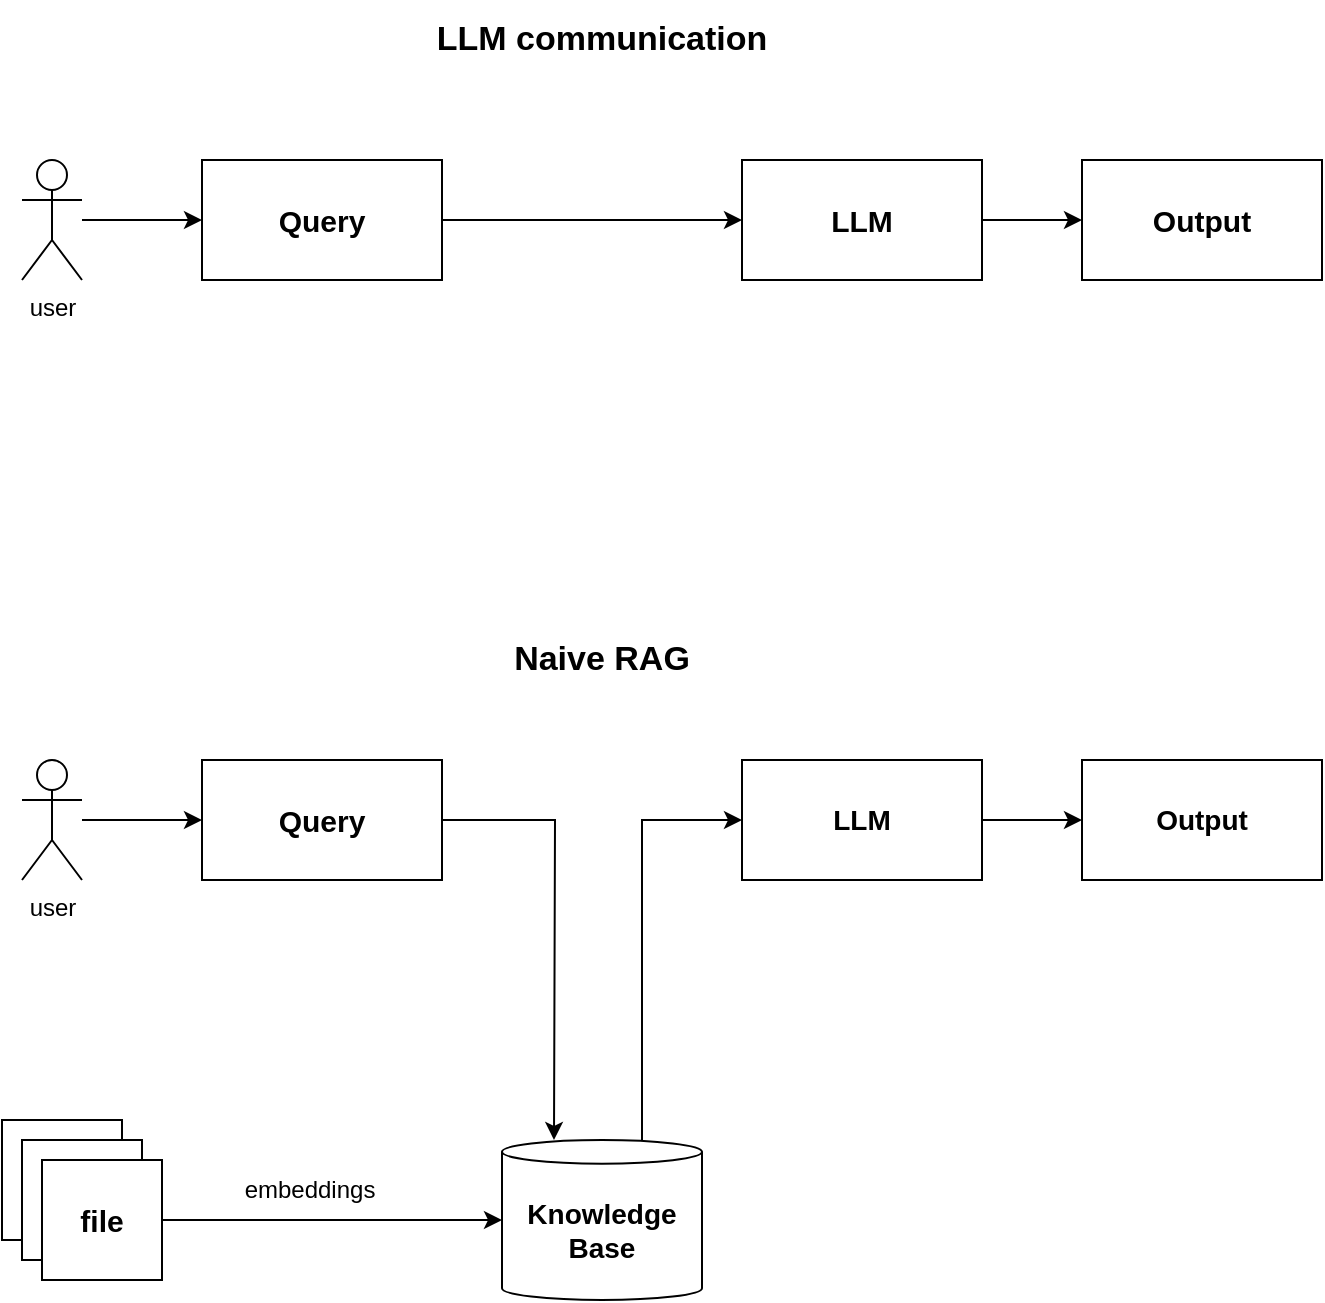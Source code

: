 <mxfile version="25.0.2" pages="2">
  <diagram name="Page-1" id="Nr0mj8FMoeknKjMMot2P">
    <mxGraphModel dx="1035" dy="732" grid="1" gridSize="10" guides="1" tooltips="1" connect="1" arrows="1" fold="1" page="1" pageScale="1" pageWidth="827" pageHeight="1169" math="0" shadow="0">
      <root>
        <mxCell id="0" />
        <mxCell id="1" parent="0" />
        <mxCell id="_LRZq63PhA1nvD9614o2-3" style="edgeStyle=orthogonalEdgeStyle;rounded=0;orthogonalLoop=1;jettySize=auto;html=1;" edge="1" parent="1" source="_LRZq63PhA1nvD9614o2-1" target="_LRZq63PhA1nvD9614o2-2">
          <mxGeometry relative="1" as="geometry" />
        </mxCell>
        <mxCell id="_LRZq63PhA1nvD9614o2-1" value="user" style="shape=umlActor;verticalLabelPosition=bottom;verticalAlign=top;html=1;outlineConnect=0;" vertex="1" parent="1">
          <mxGeometry x="110" y="120" width="30" height="60" as="geometry" />
        </mxCell>
        <mxCell id="_LRZq63PhA1nvD9614o2-5" style="edgeStyle=orthogonalEdgeStyle;rounded=0;orthogonalLoop=1;jettySize=auto;html=1;" edge="1" parent="1" source="_LRZq63PhA1nvD9614o2-2" target="_LRZq63PhA1nvD9614o2-4">
          <mxGeometry relative="1" as="geometry" />
        </mxCell>
        <mxCell id="_LRZq63PhA1nvD9614o2-2" value="Query" style="rounded=0;whiteSpace=wrap;html=1;fontStyle=1;fontSize=15;" vertex="1" parent="1">
          <mxGeometry x="200" y="120" width="120" height="60" as="geometry" />
        </mxCell>
        <mxCell id="_LRZq63PhA1nvD9614o2-8" value="" style="edgeStyle=orthogonalEdgeStyle;rounded=0;orthogonalLoop=1;jettySize=auto;html=1;" edge="1" parent="1" source="_LRZq63PhA1nvD9614o2-4" target="_LRZq63PhA1nvD9614o2-7">
          <mxGeometry relative="1" as="geometry" />
        </mxCell>
        <mxCell id="_LRZq63PhA1nvD9614o2-4" value="LLM" style="rounded=0;whiteSpace=wrap;html=1;fontStyle=1;fontSize=15;" vertex="1" parent="1">
          <mxGeometry x="470" y="120" width="120" height="60" as="geometry" />
        </mxCell>
        <mxCell id="_LRZq63PhA1nvD9614o2-7" value="Output" style="whiteSpace=wrap;html=1;fontSize=15;rounded=0;fontStyle=1;" vertex="1" parent="1">
          <mxGeometry x="640" y="120" width="120" height="60" as="geometry" />
        </mxCell>
        <mxCell id="_LRZq63PhA1nvD9614o2-11" style="edgeStyle=orthogonalEdgeStyle;rounded=0;orthogonalLoop=1;jettySize=auto;html=1;" edge="1" parent="1" source="_LRZq63PhA1nvD9614o2-9" target="_LRZq63PhA1nvD9614o2-10">
          <mxGeometry relative="1" as="geometry" />
        </mxCell>
        <mxCell id="_LRZq63PhA1nvD9614o2-9" value="user" style="shape=umlActor;verticalLabelPosition=bottom;verticalAlign=top;html=1;outlineConnect=0;" vertex="1" parent="1">
          <mxGeometry x="110" y="420" width="30" height="60" as="geometry" />
        </mxCell>
        <mxCell id="_LRZq63PhA1nvD9614o2-10" value="Query" style="rounded=0;whiteSpace=wrap;html=1;fontStyle=1;fontSize=15;" vertex="1" parent="1">
          <mxGeometry x="200" y="420" width="120" height="60" as="geometry" />
        </mxCell>
        <mxCell id="_LRZq63PhA1nvD9614o2-22" value="" style="edgeStyle=orthogonalEdgeStyle;rounded=0;orthogonalLoop=1;jettySize=auto;html=1;entryX=0;entryY=0.5;entryDx=0;entryDy=0;exitX=0.7;exitY=0;exitDx=0;exitDy=0;exitPerimeter=0;" edge="1" parent="1" source="_LRZq63PhA1nvD9614o2-12" target="_LRZq63PhA1nvD9614o2-21">
          <mxGeometry relative="1" as="geometry" />
        </mxCell>
        <mxCell id="_LRZq63PhA1nvD9614o2-12" value="Knowledge&lt;div&gt;Base&lt;/div&gt;" style="shape=cylinder3;whiteSpace=wrap;html=1;boundedLbl=1;backgroundOutline=1;size=5.917;fontStyle=1;fontSize=14;" vertex="1" parent="1">
          <mxGeometry x="350" y="610" width="100" height="80" as="geometry" />
        </mxCell>
        <mxCell id="_LRZq63PhA1nvD9614o2-14" value="file" style="rounded=0;whiteSpace=wrap;html=1;fontSize=15;fontStyle=1" vertex="1" parent="1">
          <mxGeometry x="100" y="600" width="60" height="60" as="geometry" />
        </mxCell>
        <mxCell id="_LRZq63PhA1nvD9614o2-15" value="file" style="rounded=0;whiteSpace=wrap;html=1;fontSize=15;fontStyle=1" vertex="1" parent="1">
          <mxGeometry x="110" y="610" width="60" height="60" as="geometry" />
        </mxCell>
        <mxCell id="_LRZq63PhA1nvD9614o2-16" value="file" style="rounded=0;whiteSpace=wrap;html=1;fontSize=15;fontStyle=1" vertex="1" parent="1">
          <mxGeometry x="120" y="620" width="60" height="60" as="geometry" />
        </mxCell>
        <mxCell id="_LRZq63PhA1nvD9614o2-17" style="edgeStyle=orthogonalEdgeStyle;rounded=0;orthogonalLoop=1;jettySize=auto;html=1;entryX=0;entryY=0.5;entryDx=0;entryDy=0;entryPerimeter=0;" edge="1" parent="1" source="_LRZq63PhA1nvD9614o2-16" target="_LRZq63PhA1nvD9614o2-12">
          <mxGeometry relative="1" as="geometry" />
        </mxCell>
        <mxCell id="_LRZq63PhA1nvD9614o2-18" value="embeddings" style="text;html=1;align=center;verticalAlign=middle;whiteSpace=wrap;rounded=0;" vertex="1" parent="1">
          <mxGeometry x="224" y="620" width="60" height="30" as="geometry" />
        </mxCell>
        <mxCell id="_LRZq63PhA1nvD9614o2-19" style="edgeStyle=orthogonalEdgeStyle;rounded=0;orthogonalLoop=1;jettySize=auto;html=1;" edge="1" parent="1" source="_LRZq63PhA1nvD9614o2-10">
          <mxGeometry relative="1" as="geometry">
            <mxPoint x="376" y="610" as="targetPoint" />
          </mxGeometry>
        </mxCell>
        <mxCell id="_LRZq63PhA1nvD9614o2-24" value="" style="edgeStyle=orthogonalEdgeStyle;rounded=0;orthogonalLoop=1;jettySize=auto;html=1;" edge="1" parent="1" source="_LRZq63PhA1nvD9614o2-21" target="_LRZq63PhA1nvD9614o2-23">
          <mxGeometry relative="1" as="geometry" />
        </mxCell>
        <mxCell id="_LRZq63PhA1nvD9614o2-21" value="LLM" style="whiteSpace=wrap;html=1;fontSize=14;fontStyle=1;" vertex="1" parent="1">
          <mxGeometry x="470" y="420" width="120" height="60" as="geometry" />
        </mxCell>
        <mxCell id="_LRZq63PhA1nvD9614o2-23" value="Output" style="whiteSpace=wrap;html=1;fontSize=14;fontStyle=1;" vertex="1" parent="1">
          <mxGeometry x="640" y="420" width="120" height="60" as="geometry" />
        </mxCell>
        <mxCell id="_LRZq63PhA1nvD9614o2-26" value="Naive RAG" style="text;html=1;align=center;verticalAlign=middle;whiteSpace=wrap;rounded=0;fontStyle=1;fontSize=17;" vertex="1" parent="1">
          <mxGeometry x="310" y="350" width="180" height="40" as="geometry" />
        </mxCell>
        <mxCell id="_LRZq63PhA1nvD9614o2-27" value="LLM communication" style="text;html=1;align=center;verticalAlign=middle;whiteSpace=wrap;rounded=0;fontStyle=1;fontSize=17;" vertex="1" parent="1">
          <mxGeometry x="310" y="40" width="180" height="40" as="geometry" />
        </mxCell>
      </root>
    </mxGraphModel>
  </diagram>
  <diagram id="WMXm-fH3nblUfq3Je1sE" name="Page-2">
    <mxGraphModel dx="2380" dy="3366" grid="1" gridSize="10" guides="1" tooltips="1" connect="1" arrows="1" fold="1" page="1" pageScale="1" pageWidth="827" pageHeight="1169" math="0" shadow="0">
      <root>
        <mxCell id="0" />
        <mxCell id="1" parent="0" />
        <mxCell id="hyFRk_iTAqqbhXKSXIri-7" style="edgeStyle=orthogonalEdgeStyle;rounded=0;orthogonalLoop=1;jettySize=auto;html=1;" edge="1" parent="1" source="hyFRk_iTAqqbhXKSXIri-8" target="hyFRk_iTAqqbhXKSXIri-9">
          <mxGeometry relative="1" as="geometry" />
        </mxCell>
        <mxCell id="hyFRk_iTAqqbhXKSXIri-8" value="user" style="shape=umlActor;verticalLabelPosition=bottom;verticalAlign=top;html=1;outlineConnect=0;" vertex="1" parent="1">
          <mxGeometry x="40" y="-660" width="30" height="60" as="geometry" />
        </mxCell>
        <mxCell id="hyFRk_iTAqqbhXKSXIri-22" style="edgeStyle=orthogonalEdgeStyle;rounded=0;orthogonalLoop=1;jettySize=auto;html=1;" edge="1" parent="1" source="hyFRk_iTAqqbhXKSXIri-9" target="hyFRk_iTAqqbhXKSXIri-21">
          <mxGeometry relative="1" as="geometry" />
        </mxCell>
        <mxCell id="hyFRk_iTAqqbhXKSXIri-9" value="Query" style="rounded=0;whiteSpace=wrap;html=1;fontStyle=1;fontSize=15;fillColor=#f5f5f5;fontColor=#333333;strokeColor=#666666;" vertex="1" parent="1">
          <mxGeometry x="130" y="-660" width="120" height="60" as="geometry" />
        </mxCell>
        <mxCell id="hyFRk_iTAqqbhXKSXIri-28" style="edgeStyle=orthogonalEdgeStyle;rounded=0;orthogonalLoop=1;jettySize=auto;html=1;entryX=0;entryY=0.5;entryDx=0;entryDy=0;" edge="1" parent="1" source="hyFRk_iTAqqbhXKSXIri-11" target="hyFRk_iTAqqbhXKSXIri-27">
          <mxGeometry relative="1" as="geometry">
            <Array as="points">
              <mxPoint x="850" y="-710" />
              <mxPoint x="850" y="-560" />
            </Array>
          </mxGeometry>
        </mxCell>
        <mxCell id="hyFRk_iTAqqbhXKSXIri-11" value="Stock Market Data" style="rounded=0;whiteSpace=wrap;html=1;fontStyle=1;fontSize=15;fillColor=#fff2cc;strokeColor=#d6b656;" vertex="1" parent="1">
          <mxGeometry x="570" y="-740" width="226" height="60" as="geometry" />
        </mxCell>
        <mxCell id="hyFRk_iTAqqbhXKSXIri-29" style="edgeStyle=orthogonalEdgeStyle;rounded=0;orthogonalLoop=1;jettySize=auto;html=1;entryX=0;entryY=0.5;entryDx=0;entryDy=0;" edge="1" parent="1" source="hyFRk_iTAqqbhXKSXIri-12" target="hyFRk_iTAqqbhXKSXIri-27">
          <mxGeometry relative="1" as="geometry">
            <Array as="points">
              <mxPoint x="850" y="-550" />
              <mxPoint x="850" y="-560" />
            </Array>
          </mxGeometry>
        </mxCell>
        <mxCell id="hyFRk_iTAqqbhXKSXIri-12" value="Wether Data" style="rounded=0;whiteSpace=wrap;html=1;fontStyle=1;fontSize=15;fillColor=#fff2cc;strokeColor=#d6b656;" vertex="1" parent="1">
          <mxGeometry x="570" y="-580" width="226" height="60" as="geometry" />
        </mxCell>
        <mxCell id="hyFRk_iTAqqbhXKSXIri-23" style="edgeStyle=orthogonalEdgeStyle;rounded=0;orthogonalLoop=1;jettySize=auto;html=1;entryX=0;entryY=0.5;entryDx=0;entryDy=0;" edge="1" parent="1" source="hyFRk_iTAqqbhXKSXIri-21" target="hyFRk_iTAqqbhXKSXIri-11">
          <mxGeometry relative="1" as="geometry">
            <Array as="points">
              <mxPoint x="470" y="-630" />
              <mxPoint x="470" y="-710" />
            </Array>
          </mxGeometry>
        </mxCell>
        <mxCell id="hyFRk_iTAqqbhXKSXIri-24" style="edgeStyle=orthogonalEdgeStyle;rounded=0;orthogonalLoop=1;jettySize=auto;html=1;entryX=0;entryY=0.5;entryDx=0;entryDy=0;" edge="1" parent="1" source="hyFRk_iTAqqbhXKSXIri-21" target="hyFRk_iTAqqbhXKSXIri-12">
          <mxGeometry relative="1" as="geometry">
            <Array as="points">
              <mxPoint x="470" y="-630" />
              <mxPoint x="470" y="-550" />
            </Array>
          </mxGeometry>
        </mxCell>
        <mxCell id="GIj4NygPF28K2fbcSwnI-7" style="edgeStyle=orthogonalEdgeStyle;rounded=0;orthogonalLoop=1;jettySize=auto;html=1;" edge="1" parent="1" source="hyFRk_iTAqqbhXKSXIri-21" target="GIj4NygPF28K2fbcSwnI-6">
          <mxGeometry relative="1" as="geometry" />
        </mxCell>
        <mxCell id="GIj4NygPF28K2fbcSwnI-8" style="edgeStyle=orthogonalEdgeStyle;rounded=0;orthogonalLoop=1;jettySize=auto;html=1;entryX=0;entryY=0.5;entryDx=0;entryDy=0;" edge="1" parent="1" source="hyFRk_iTAqqbhXKSXIri-21" target="GIj4NygPF28K2fbcSwnI-5">
          <mxGeometry relative="1" as="geometry">
            <Array as="points">
              <mxPoint x="470" y="-630" />
              <mxPoint x="470" y="-460" />
            </Array>
          </mxGeometry>
        </mxCell>
        <mxCell id="hyFRk_iTAqqbhXKSXIri-21" value="LLM" style="rounded=0;whiteSpace=wrap;html=1;fontStyle=1;fontSize=15;fillColor=#d5e8d4;strokeColor=#82b366;" vertex="1" parent="1">
          <mxGeometry x="300" y="-660" width="120" height="60" as="geometry" />
        </mxCell>
        <mxCell id="hyFRk_iTAqqbhXKSXIri-25" value="stock" style="text;html=1;align=center;verticalAlign=middle;whiteSpace=wrap;rounded=0;fontSize=14;fontStyle=1" vertex="1" parent="1">
          <mxGeometry x="470" y="-740" width="90" height="30" as="geometry" />
        </mxCell>
        <mxCell id="hyFRk_iTAqqbhXKSXIri-26" value="weather" style="text;html=1;align=center;verticalAlign=middle;whiteSpace=wrap;rounded=0;fontSize=14;fontStyle=1" vertex="1" parent="1">
          <mxGeometry x="470" y="-580" width="90" height="30" as="geometry" />
        </mxCell>
        <mxCell id="hyFRk_iTAqqbhXKSXIri-32" value="" style="edgeStyle=orthogonalEdgeStyle;rounded=0;orthogonalLoop=1;jettySize=auto;html=1;" edge="1" parent="1" source="hyFRk_iTAqqbhXKSXIri-27" target="hyFRk_iTAqqbhXKSXIri-31">
          <mxGeometry relative="1" as="geometry" />
        </mxCell>
        <mxCell id="hyFRk_iTAqqbhXKSXIri-27" value="LLM" style="rounded=0;whiteSpace=wrap;html=1;fontStyle=1;fontSize=15;fillColor=#d5e8d4;strokeColor=#82b366;" vertex="1" parent="1">
          <mxGeometry x="1010" y="-595" width="120" height="60" as="geometry" />
        </mxCell>
        <mxCell id="hyFRk_iTAqqbhXKSXIri-30" value="polish" style="text;html=1;align=center;verticalAlign=middle;whiteSpace=wrap;rounded=0;fontSize=14;fontStyle=1" vertex="1" parent="1">
          <mxGeometry x="890" y="-599" width="90" height="30" as="geometry" />
        </mxCell>
        <mxCell id="hyFRk_iTAqqbhXKSXIri-31" value="Output" style="ellipse;whiteSpace=wrap;html=1;fontSize=15;rounded=0;fontStyle=1;fillColor=#e1d5e7;strokeColor=#9673a6;" vertex="1" parent="1">
          <mxGeometry x="1170" y="-605" width="80" height="80" as="geometry" />
        </mxCell>
        <mxCell id="GIj4NygPF28K2fbcSwnI-1" value="Agentic RAG" style="text;html=1;align=center;verticalAlign=middle;whiteSpace=wrap;rounded=0;fontStyle=1;fontSize=17;" vertex="1" parent="1">
          <mxGeometry x="593" y="-820" width="180" height="40" as="geometry" />
        </mxCell>
        <mxCell id="GIj4NygPF28K2fbcSwnI-2" value="&lt;div&gt;You are a helpful assistant capable of answering questions on various topics.&amp;nbsp;&lt;span style=&quot;background-color: initial;&quot;&gt;You must not use your internal knowledge or information to answer questions.&lt;/span&gt;&lt;/div&gt;&lt;div&gt;&lt;br&gt;&lt;/div&gt;&lt;div&gt;Instructions:&lt;/div&gt;&lt;div&gt;Think &lt;b&gt;step-by-step to create a plan&lt;/b&gt;.&lt;/div&gt;&lt;div&gt;Use only the following available tools to find information.&lt;/div&gt;&lt;div&gt;&lt;br&gt;&lt;/div&gt;&lt;div&gt;Tools Available:&lt;/div&gt;&lt;div&gt;stock_tool, web_search_tool, weather_tool, wikipedia_tool&lt;/div&gt;" style="rounded=0;whiteSpace=wrap;html=1;fontSize=14;fillColor=#ffe6cc;strokeColor=#d79b00;" vertex="1" parent="1">
          <mxGeometry x="-80" y="-1252" width="530" height="170" as="geometry" />
        </mxCell>
        <mxCell id="GIj4NygPF28K2fbcSwnI-3" value="Guidelines for Responses:&lt;br&gt;&lt;br&gt;&lt;b&gt;Format 1&lt;/b&gt;: If the question cannot be answered with the available tools, use this format:&lt;br&gt;{{&quot;answer&quot;: &quot;No appropriate tool available&quot;}}&lt;br&gt;&lt;br&gt;&lt;b&gt;Format 2:&lt;/b&gt; If you need to run tools to obtain the information, use this format:&lt;br&gt;{{&quot;actions&quot;: [{{ &quot;action&quot; : tool name, &quot;arguments&quot; : dictionary of argument values}}}}]&lt;br&gt;&lt;br&gt;&lt;b&gt;Format 3&lt;/b&gt;: If you can answer the question using the responses from the tools, use this format:&lt;br&gt;{{&quot;answer&quot;: &quot;your response to the question&quot;, &quot;explanation&quot;: &quot;provide your explanation here&quot;}}" style="rounded=0;whiteSpace=wrap;html=1;fillColor=#ffe6cc;strokeColor=#d79b00;fontSize=13;" vertex="1" parent="1">
          <mxGeometry x="-80" y="-1075" width="530" height="204" as="geometry" />
        </mxCell>
        <mxCell id="GIj4NygPF28K2fbcSwnI-13" style="edgeStyle=orthogonalEdgeStyle;rounded=0;orthogonalLoop=1;jettySize=auto;html=1;entryX=0;entryY=0.5;entryDx=0;entryDy=0;" edge="1" parent="1" source="GIj4NygPF28K2fbcSwnI-5" target="hyFRk_iTAqqbhXKSXIri-27">
          <mxGeometry relative="1" as="geometry">
            <Array as="points">
              <mxPoint x="850" y="-460" />
              <mxPoint x="850" y="-560" />
            </Array>
          </mxGeometry>
        </mxCell>
        <mxCell id="GIj4NygPF28K2fbcSwnI-5" value="Wikipedia" style="rounded=0;whiteSpace=wrap;html=1;fontStyle=1;fontSize=15;fillColor=#fff2cc;strokeColor=#d6b656;" vertex="1" parent="1">
          <mxGeometry x="570" y="-490" width="226" height="60" as="geometry" />
        </mxCell>
        <mxCell id="GIj4NygPF28K2fbcSwnI-12" style="edgeStyle=orthogonalEdgeStyle;rounded=0;orthogonalLoop=1;jettySize=auto;html=1;entryX=0;entryY=0.5;entryDx=0;entryDy=0;" edge="1" parent="1" source="GIj4NygPF28K2fbcSwnI-6" target="hyFRk_iTAqqbhXKSXIri-27">
          <mxGeometry relative="1" as="geometry">
            <Array as="points">
              <mxPoint x="850" y="-630" />
              <mxPoint x="850" y="-560" />
            </Array>
          </mxGeometry>
        </mxCell>
        <mxCell id="GIj4NygPF28K2fbcSwnI-6" value="Web Search" style="rounded=0;whiteSpace=wrap;html=1;fontStyle=1;fontSize=15;fillColor=#fff2cc;strokeColor=#d6b656;" vertex="1" parent="1">
          <mxGeometry x="570" y="-660" width="226" height="60" as="geometry" />
        </mxCell>
        <mxCell id="GIj4NygPF28K2fbcSwnI-9" value="wikipedia" style="text;html=1;align=center;verticalAlign=middle;whiteSpace=wrap;rounded=0;fontSize=14;fontStyle=1" vertex="1" parent="1">
          <mxGeometry x="470" y="-490" width="90" height="30" as="geometry" />
        </mxCell>
        <mxCell id="GIj4NygPF28K2fbcSwnI-10" value="web search" style="text;html=1;align=center;verticalAlign=middle;whiteSpace=wrap;rounded=0;fontSize=14;fontStyle=1" vertex="1" parent="1">
          <mxGeometry x="480" y="-660" width="90" height="30" as="geometry" />
        </mxCell>
        <mxCell id="GRPLTzXi3FaxT3fhIk7h-1" value="query analysis" style="text;html=1;align=center;verticalAlign=middle;whiteSpace=wrap;rounded=0;fontSize=14;fontStyle=1" vertex="1" parent="1">
          <mxGeometry x="300" y="-599" width="120" height="30" as="geometry" />
        </mxCell>
        <mxCell id="GRPLTzXi3FaxT3fhIk7h-2" value="&lt;div&gt;Avoid any preamble; respond directly using one of the specified JSON formats.&lt;/div&gt;&lt;div&gt;Question:&lt;/div&gt;&lt;div&gt;&lt;br&gt;&lt;/div&gt;&lt;div&gt;{question}&lt;/div&gt;&lt;div&gt;Tool Responses:&lt;/div&gt;&lt;div&gt;&lt;br&gt;&lt;/div&gt;&lt;div&gt;{tool_responses}&lt;/div&gt;&lt;div&gt;Your Response:&lt;/div&gt;" style="rounded=0;whiteSpace=wrap;html=1;fillColor=#ffe6cc;strokeColor=#d79b00;fontSize=13;" vertex="1" parent="1">
          <mxGeometry x="870" y="-850" width="400" height="170" as="geometry" />
        </mxCell>
        <mxCell id="GRPLTzXi3FaxT3fhIk7h-3" value="&lt;div&gt;Avoid any preamble; respond directly using one of the specified JSON formats.&lt;/div&gt;&lt;div&gt;Question:&lt;/div&gt;&lt;div&gt;&lt;br&gt;&lt;/div&gt;&lt;div&gt;{question}&lt;/div&gt;&lt;div&gt;Tool Responses:&lt;/div&gt;&lt;div&gt;&lt;br&gt;&lt;/div&gt;&lt;div&gt;{tool_responses}&lt;/div&gt;&lt;div&gt;Your Response:&lt;/div&gt;" style="rounded=0;whiteSpace=wrap;html=1;fillColor=#ffe6cc;strokeColor=#d79b00;fontSize=13;" vertex="1" parent="1">
          <mxGeometry x="-80" y="-864" width="530" height="170" as="geometry" />
        </mxCell>
        <mxCell id="GRPLTzXi3FaxT3fhIk7h-4" value="Knowledge Base" style="rounded=0;whiteSpace=wrap;html=1;fontStyle=1;fontSize=15;fillColor=#fff2cc;strokeColor=#d6b656;" vertex="1" parent="1">
          <mxGeometry x="570" y="-410" width="226" height="60" as="geometry" />
        </mxCell>
        <mxCell id="GRPLTzXi3FaxT3fhIk7h-5" value="....." style="rounded=0;whiteSpace=wrap;html=1;fontStyle=1;fontSize=15;fillColor=#fff2cc;strokeColor=#d6b656;" vertex="1" parent="1">
          <mxGeometry x="570" y="-330" width="226" height="60" as="geometry" />
        </mxCell>
        <mxCell id="GRPLTzXi3FaxT3fhIk7h-6" value="1" style="ellipse;whiteSpace=wrap;html=1;aspect=fixed;fillColor=#d80073;fontColor=#ffffff;strokeColor=#A50040;fontStyle=1;fontSize=21;" vertex="1" parent="1">
          <mxGeometry x="340" y="-550" width="40" height="40" as="geometry" />
        </mxCell>
        <mxCell id="GRPLTzXi3FaxT3fhIk7h-7" value="2" style="ellipse;whiteSpace=wrap;html=1;aspect=fixed;fillColor=#d80073;fontColor=#ffffff;strokeColor=#A50040;fontStyle=1;fontSize=21;" vertex="1" parent="1">
          <mxGeometry x="663" y="-230" width="40" height="40" as="geometry" />
        </mxCell>
        <mxCell id="GRPLTzXi3FaxT3fhIk7h-8" value="3" style="ellipse;whiteSpace=wrap;html=1;aspect=fixed;fillColor=#d80073;fontColor=#ffffff;strokeColor=#A50040;fontStyle=1;fontSize=21;" vertex="1" parent="1">
          <mxGeometry x="1060" y="-520" width="40" height="40" as="geometry" />
        </mxCell>
      </root>
    </mxGraphModel>
  </diagram>
</mxfile>
